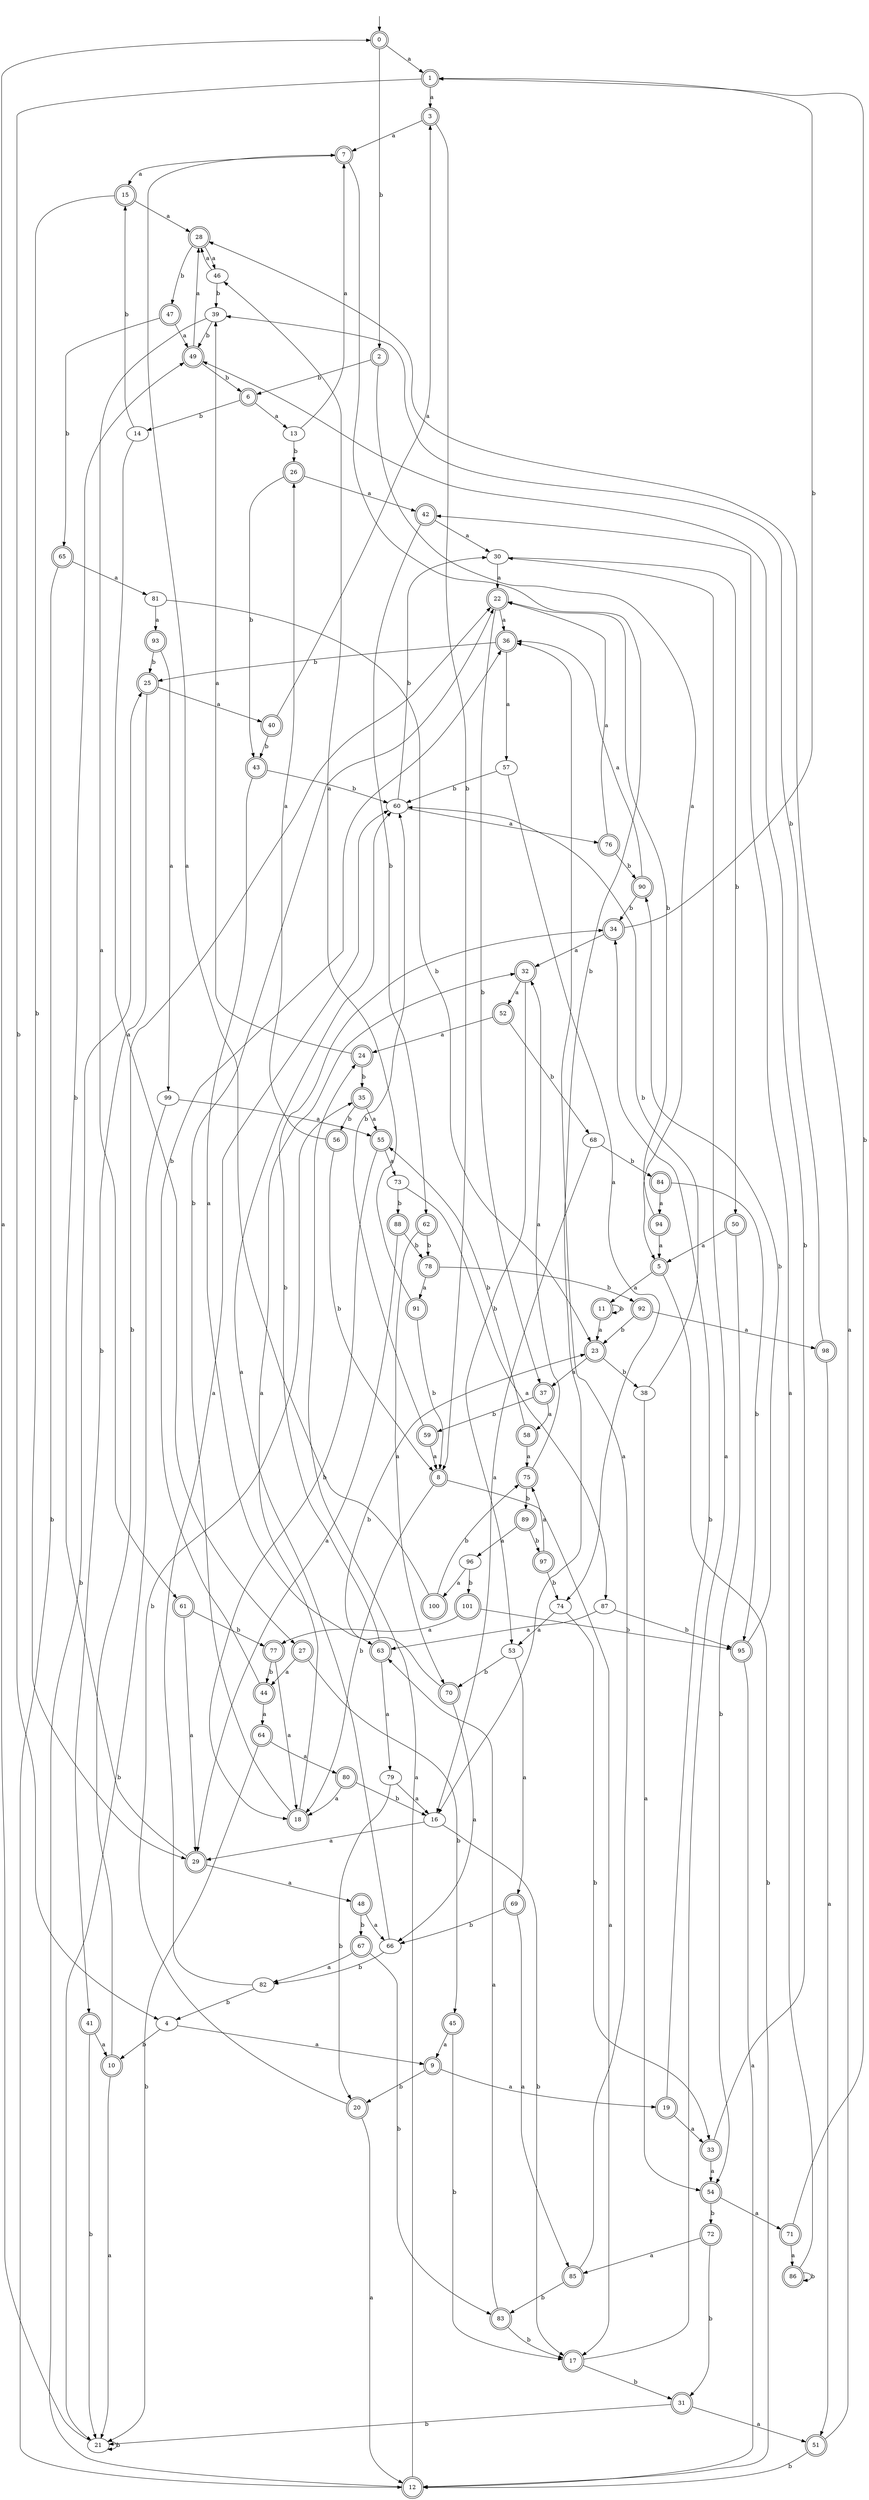 digraph RandomDFA {
  __start0 [label="", shape=none];
  __start0 -> 0 [label=""];
  0 [shape=circle] [shape=doublecircle]
  0 -> 1 [label="a"]
  0 -> 2 [label="b"]
  1 [shape=doublecircle]
  1 -> 3 [label="a"]
  1 -> 4 [label="b"]
  2 [shape=doublecircle]
  2 -> 5 [label="a"]
  2 -> 6 [label="b"]
  3 [shape=doublecircle]
  3 -> 7 [label="a"]
  3 -> 8 [label="b"]
  4
  4 -> 9 [label="a"]
  4 -> 10 [label="b"]
  5 [shape=doublecircle]
  5 -> 11 [label="a"]
  5 -> 12 [label="b"]
  6 [shape=doublecircle]
  6 -> 13 [label="a"]
  6 -> 14 [label="b"]
  7 [shape=doublecircle]
  7 -> 15 [label="a"]
  7 -> 16 [label="b"]
  8 [shape=doublecircle]
  8 -> 17 [label="a"]
  8 -> 18 [label="b"]
  9 [shape=doublecircle]
  9 -> 19 [label="a"]
  9 -> 20 [label="b"]
  10 [shape=doublecircle]
  10 -> 21 [label="a"]
  10 -> 22 [label="b"]
  11 [shape=doublecircle]
  11 -> 23 [label="a"]
  11 -> 11 [label="b"]
  12 [shape=doublecircle]
  12 -> 24 [label="a"]
  12 -> 25 [label="b"]
  13
  13 -> 7 [label="a"]
  13 -> 26 [label="b"]
  14
  14 -> 27 [label="a"]
  14 -> 15 [label="b"]
  15 [shape=doublecircle]
  15 -> 28 [label="a"]
  15 -> 29 [label="b"]
  16
  16 -> 29 [label="a"]
  16 -> 17 [label="b"]
  17 [shape=doublecircle]
  17 -> 30 [label="a"]
  17 -> 31 [label="b"]
  18 [shape=doublecircle]
  18 -> 32 [label="a"]
  18 -> 22 [label="b"]
  19 [shape=doublecircle]
  19 -> 33 [label="a"]
  19 -> 34 [label="b"]
  20 [shape=doublecircle]
  20 -> 12 [label="a"]
  20 -> 35 [label="b"]
  21
  21 -> 0 [label="a"]
  21 -> 21 [label="b"]
  22 [shape=doublecircle]
  22 -> 36 [label="a"]
  22 -> 37 [label="b"]
  23 [shape=doublecircle]
  23 -> 37 [label="a"]
  23 -> 38 [label="b"]
  24 [shape=doublecircle]
  24 -> 39 [label="a"]
  24 -> 35 [label="b"]
  25 [shape=doublecircle]
  25 -> 40 [label="a"]
  25 -> 41 [label="b"]
  26 [shape=doublecircle]
  26 -> 42 [label="a"]
  26 -> 43 [label="b"]
  27 [shape=doublecircle]
  27 -> 44 [label="a"]
  27 -> 45 [label="b"]
  28 [shape=doublecircle]
  28 -> 46 [label="a"]
  28 -> 47 [label="b"]
  29 [shape=doublecircle]
  29 -> 48 [label="a"]
  29 -> 49 [label="b"]
  30
  30 -> 22 [label="a"]
  30 -> 50 [label="b"]
  31 [shape=doublecircle]
  31 -> 51 [label="a"]
  31 -> 21 [label="b"]
  32 [shape=doublecircle]
  32 -> 52 [label="a"]
  32 -> 53 [label="b"]
  33 [shape=doublecircle]
  33 -> 54 [label="a"]
  33 -> 49 [label="b"]
  34 [shape=doublecircle]
  34 -> 32 [label="a"]
  34 -> 1 [label="b"]
  35 [shape=doublecircle]
  35 -> 55 [label="a"]
  35 -> 56 [label="b"]
  36 [shape=doublecircle]
  36 -> 57 [label="a"]
  36 -> 25 [label="b"]
  37 [shape=doublecircle]
  37 -> 58 [label="a"]
  37 -> 59 [label="b"]
  38
  38 -> 54 [label="a"]
  38 -> 60 [label="b"]
  39
  39 -> 61 [label="a"]
  39 -> 49 [label="b"]
  40 [shape=doublecircle]
  40 -> 3 [label="a"]
  40 -> 43 [label="b"]
  41 [shape=doublecircle]
  41 -> 10 [label="a"]
  41 -> 21 [label="b"]
  42 [shape=doublecircle]
  42 -> 30 [label="a"]
  42 -> 62 [label="b"]
  43 [shape=doublecircle]
  43 -> 63 [label="a"]
  43 -> 60 [label="b"]
  44 [shape=doublecircle]
  44 -> 64 [label="a"]
  44 -> 36 [label="b"]
  45 [shape=doublecircle]
  45 -> 9 [label="a"]
  45 -> 17 [label="b"]
  46
  46 -> 28 [label="a"]
  46 -> 39 [label="b"]
  47 [shape=doublecircle]
  47 -> 49 [label="a"]
  47 -> 65 [label="b"]
  48 [shape=doublecircle]
  48 -> 66 [label="a"]
  48 -> 67 [label="b"]
  49 [shape=doublecircle]
  49 -> 28 [label="a"]
  49 -> 6 [label="b"]
  50 [shape=doublecircle]
  50 -> 5 [label="a"]
  50 -> 54 [label="b"]
  51 [shape=doublecircle]
  51 -> 28 [label="a"]
  51 -> 12 [label="b"]
  52 [shape=doublecircle]
  52 -> 24 [label="a"]
  52 -> 68 [label="b"]
  53
  53 -> 69 [label="a"]
  53 -> 70 [label="b"]
  54 [shape=doublecircle]
  54 -> 71 [label="a"]
  54 -> 72 [label="b"]
  55 [shape=doublecircle]
  55 -> 73 [label="a"]
  55 -> 18 [label="b"]
  56 [shape=doublecircle]
  56 -> 26 [label="a"]
  56 -> 8 [label="b"]
  57
  57 -> 74 [label="a"]
  57 -> 60 [label="b"]
  58 [shape=doublecircle]
  58 -> 75 [label="a"]
  58 -> 55 [label="b"]
  59 [shape=doublecircle]
  59 -> 8 [label="a"]
  59 -> 60 [label="b"]
  60
  60 -> 76 [label="a"]
  60 -> 30 [label="b"]
  61 [shape=doublecircle]
  61 -> 29 [label="a"]
  61 -> 77 [label="b"]
  62 [shape=doublecircle]
  62 -> 70 [label="a"]
  62 -> 78 [label="b"]
  63 [shape=doublecircle]
  63 -> 79 [label="a"]
  63 -> 34 [label="b"]
  64 [shape=doublecircle]
  64 -> 80 [label="a"]
  64 -> 21 [label="b"]
  65 [shape=doublecircle]
  65 -> 81 [label="a"]
  65 -> 12 [label="b"]
  66
  66 -> 60 [label="a"]
  66 -> 82 [label="b"]
  67 [shape=doublecircle]
  67 -> 82 [label="a"]
  67 -> 83 [label="b"]
  68
  68 -> 16 [label="a"]
  68 -> 84 [label="b"]
  69 [shape=doublecircle]
  69 -> 85 [label="a"]
  69 -> 66 [label="b"]
  70 [shape=doublecircle]
  70 -> 66 [label="a"]
  70 -> 23 [label="b"]
  71 [shape=doublecircle]
  71 -> 86 [label="a"]
  71 -> 1 [label="b"]
  72 [shape=doublecircle]
  72 -> 85 [label="a"]
  72 -> 31 [label="b"]
  73
  73 -> 87 [label="a"]
  73 -> 88 [label="b"]
  74
  74 -> 53 [label="a"]
  74 -> 33 [label="b"]
  75 [shape=doublecircle]
  75 -> 32 [label="a"]
  75 -> 89 [label="b"]
  76 [shape=doublecircle]
  76 -> 22 [label="a"]
  76 -> 90 [label="b"]
  77 [shape=doublecircle]
  77 -> 18 [label="a"]
  77 -> 44 [label="b"]
  78 [shape=doublecircle]
  78 -> 91 [label="a"]
  78 -> 92 [label="b"]
  79
  79 -> 16 [label="a"]
  79 -> 20 [label="b"]
  80 [shape=doublecircle]
  80 -> 18 [label="a"]
  80 -> 16 [label="b"]
  81
  81 -> 93 [label="a"]
  81 -> 23 [label="b"]
  82
  82 -> 60 [label="a"]
  82 -> 4 [label="b"]
  83 [shape=doublecircle]
  83 -> 63 [label="a"]
  83 -> 17 [label="b"]
  84 [shape=doublecircle]
  84 -> 94 [label="a"]
  84 -> 95 [label="b"]
  85 [shape=doublecircle]
  85 -> 36 [label="a"]
  85 -> 83 [label="b"]
  86 [shape=doublecircle]
  86 -> 42 [label="a"]
  86 -> 86 [label="b"]
  87
  87 -> 63 [label="a"]
  87 -> 95 [label="b"]
  88 [shape=doublecircle]
  88 -> 29 [label="a"]
  88 -> 78 [label="b"]
  89 [shape=doublecircle]
  89 -> 96 [label="a"]
  89 -> 97 [label="b"]
  90 [shape=doublecircle]
  90 -> 36 [label="a"]
  90 -> 34 [label="b"]
  91 [shape=doublecircle]
  91 -> 46 [label="a"]
  91 -> 8 [label="b"]
  92 [shape=doublecircle]
  92 -> 98 [label="a"]
  92 -> 23 [label="b"]
  93 [shape=doublecircle]
  93 -> 99 [label="a"]
  93 -> 25 [label="b"]
  94 [shape=doublecircle]
  94 -> 5 [label="a"]
  94 -> 22 [label="b"]
  95 [shape=doublecircle]
  95 -> 12 [label="a"]
  95 -> 90 [label="b"]
  96
  96 -> 100 [label="a"]
  96 -> 101 [label="b"]
  97 [shape=doublecircle]
  97 -> 75 [label="a"]
  97 -> 74 [label="b"]
  98 [shape=doublecircle]
  98 -> 51 [label="a"]
  98 -> 39 [label="b"]
  99
  99 -> 55 [label="a"]
  99 -> 21 [label="b"]
  100 [shape=doublecircle]
  100 -> 7 [label="a"]
  100 -> 75 [label="b"]
  101 [shape=doublecircle]
  101 -> 77 [label="a"]
  101 -> 95 [label="b"]
}
